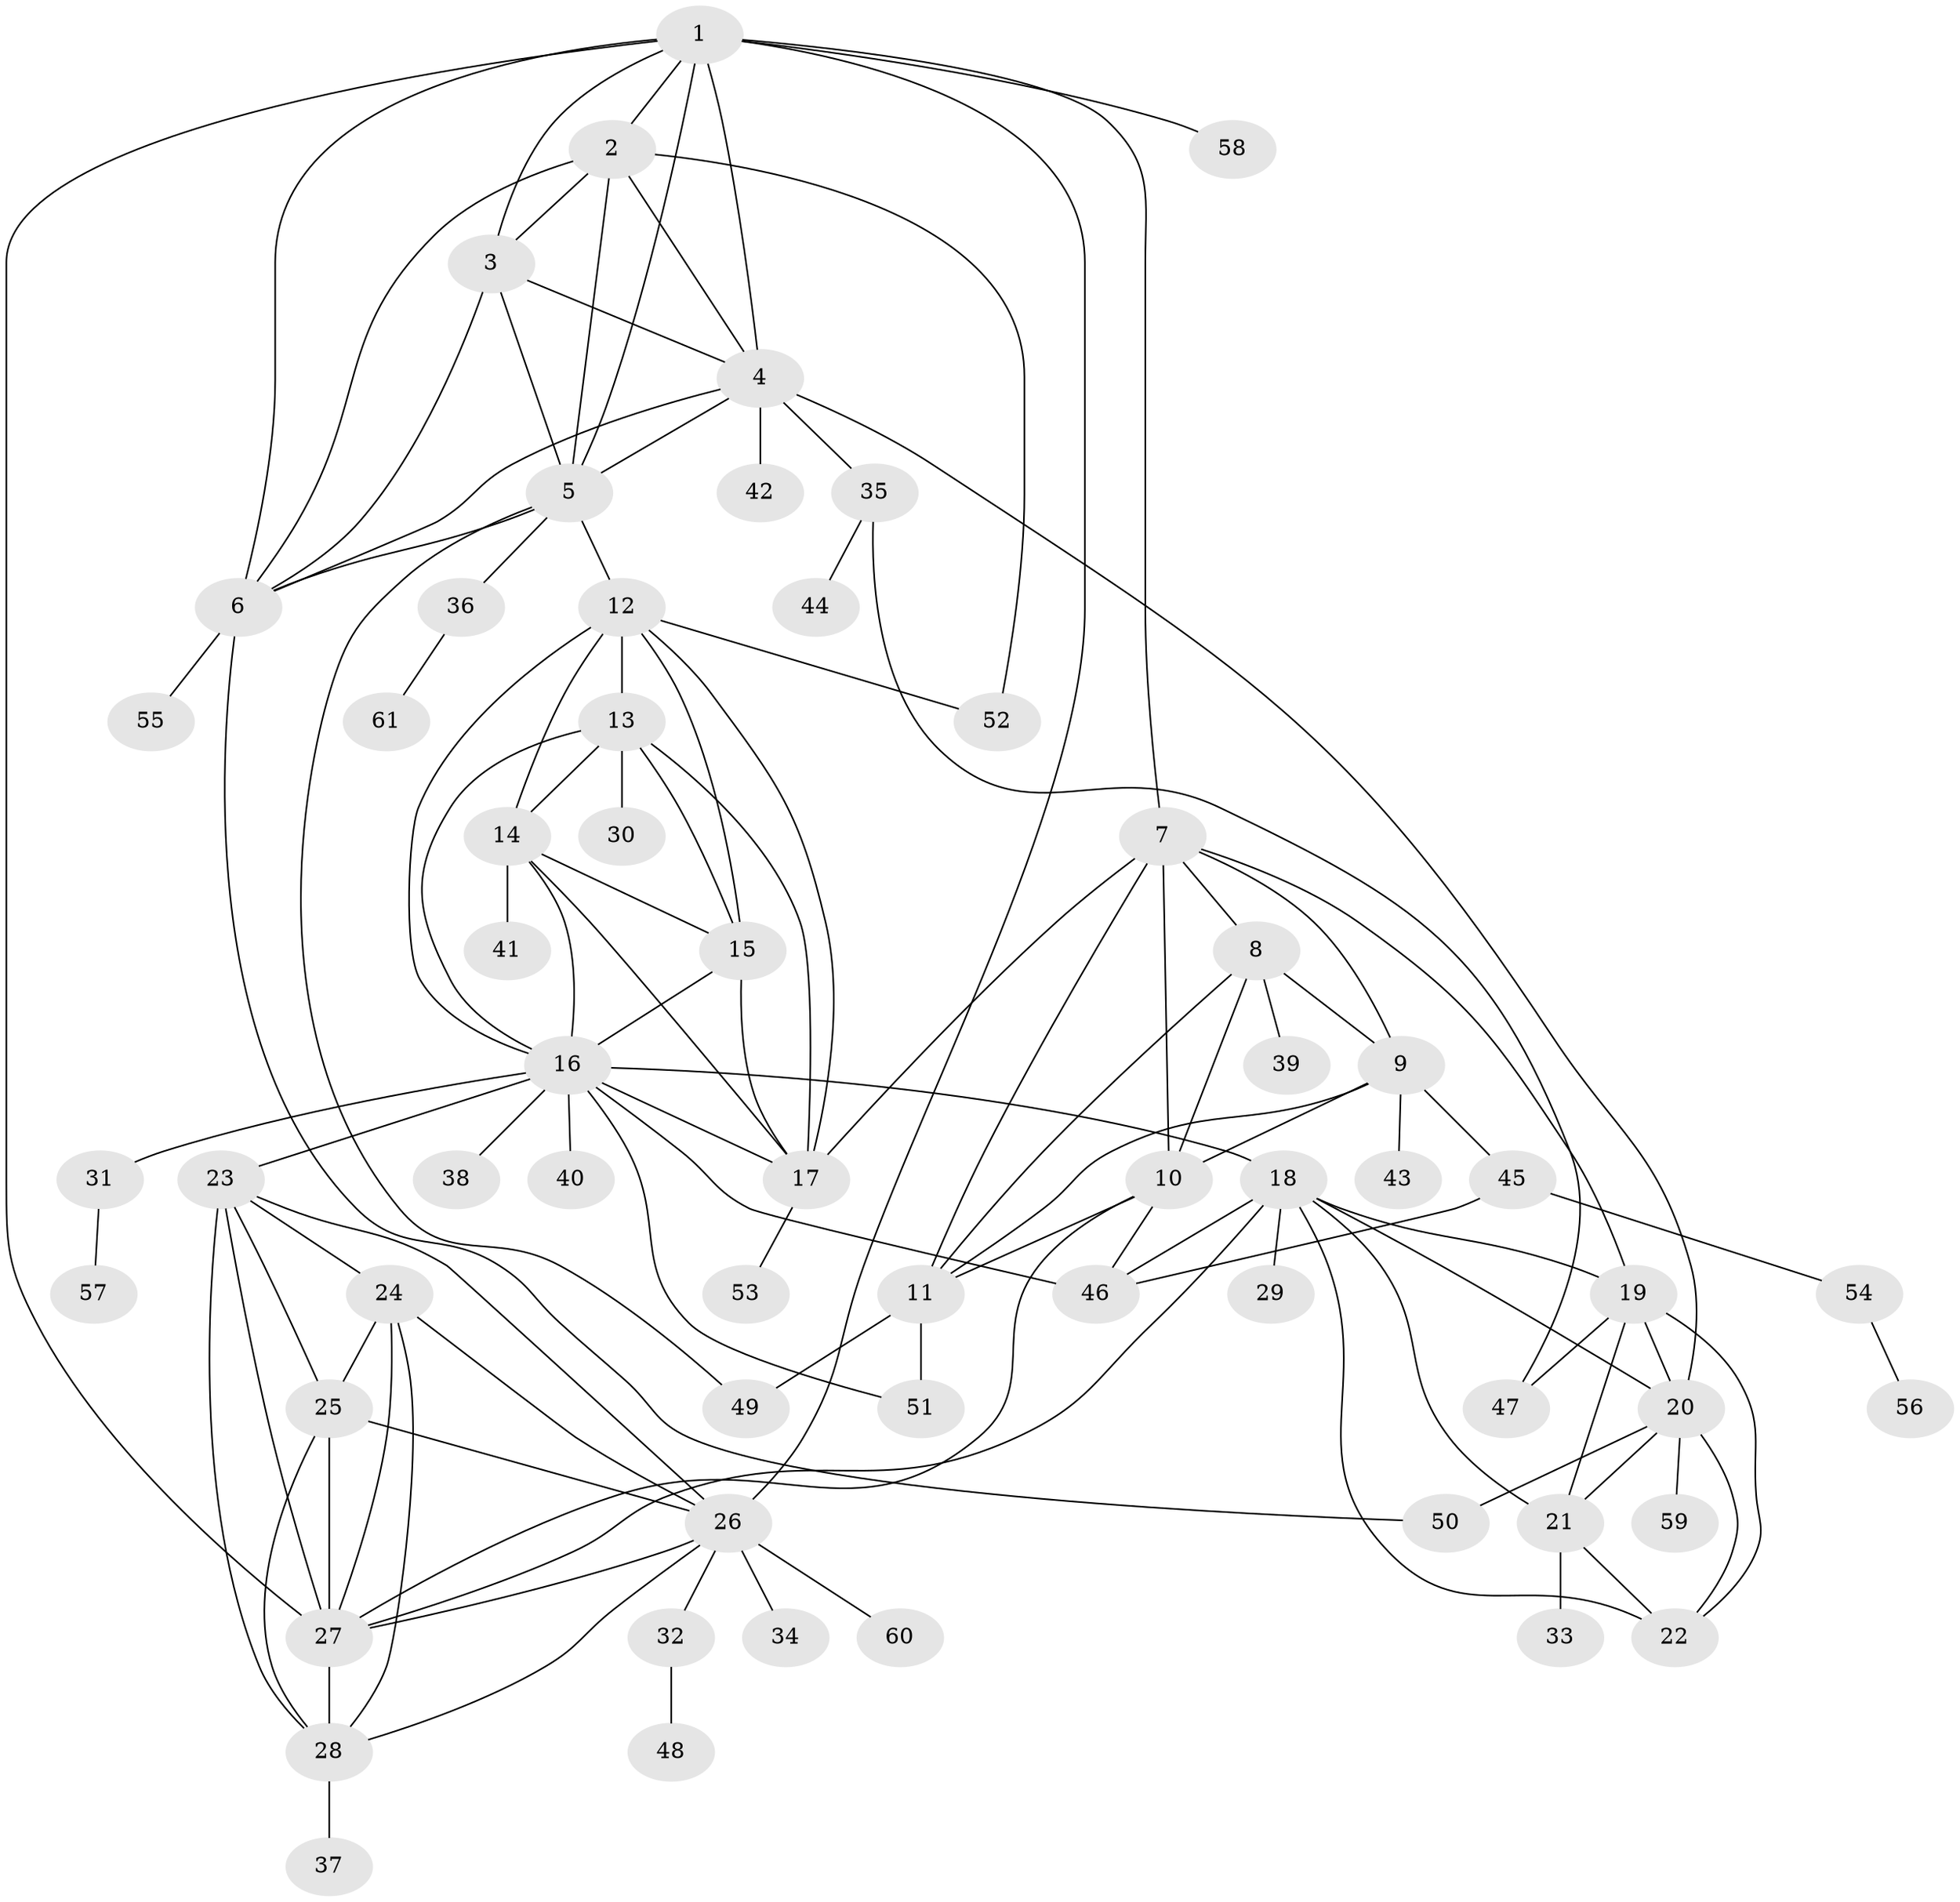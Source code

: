 // original degree distribution, {10: 0.03278688524590164, 9: 0.06557377049180328, 6: 0.02459016393442623, 11: 0.01639344262295082, 5: 0.00819672131147541, 8: 0.040983606557377046, 14: 0.00819672131147541, 7: 0.04918032786885246, 2: 0.09836065573770492, 1: 0.5983606557377049, 3: 0.04918032786885246, 4: 0.00819672131147541}
// Generated by graph-tools (version 1.1) at 2025/37/03/09/25 02:37:19]
// undirected, 61 vertices, 117 edges
graph export_dot {
graph [start="1"]
  node [color=gray90,style=filled];
  1;
  2;
  3;
  4;
  5;
  6;
  7;
  8;
  9;
  10;
  11;
  12;
  13;
  14;
  15;
  16;
  17;
  18;
  19;
  20;
  21;
  22;
  23;
  24;
  25;
  26;
  27;
  28;
  29;
  30;
  31;
  32;
  33;
  34;
  35;
  36;
  37;
  38;
  39;
  40;
  41;
  42;
  43;
  44;
  45;
  46;
  47;
  48;
  49;
  50;
  51;
  52;
  53;
  54;
  55;
  56;
  57;
  58;
  59;
  60;
  61;
  1 -- 2 [weight=1.0];
  1 -- 3 [weight=1.0];
  1 -- 4 [weight=1.0];
  1 -- 5 [weight=1.0];
  1 -- 6 [weight=1.0];
  1 -- 7 [weight=1.0];
  1 -- 26 [weight=1.0];
  1 -- 27 [weight=1.0];
  1 -- 58 [weight=1.0];
  2 -- 3 [weight=1.0];
  2 -- 4 [weight=1.0];
  2 -- 5 [weight=1.0];
  2 -- 6 [weight=1.0];
  2 -- 52 [weight=3.0];
  3 -- 4 [weight=1.0];
  3 -- 5 [weight=1.0];
  3 -- 6 [weight=1.0];
  4 -- 5 [weight=1.0];
  4 -- 6 [weight=1.0];
  4 -- 20 [weight=1.0];
  4 -- 35 [weight=1.0];
  4 -- 42 [weight=3.0];
  5 -- 6 [weight=1.0];
  5 -- 12 [weight=1.0];
  5 -- 36 [weight=1.0];
  5 -- 49 [weight=1.0];
  6 -- 50 [weight=1.0];
  6 -- 55 [weight=2.0];
  7 -- 8 [weight=2.0];
  7 -- 9 [weight=1.0];
  7 -- 10 [weight=1.0];
  7 -- 11 [weight=1.0];
  7 -- 17 [weight=1.0];
  7 -- 19 [weight=1.0];
  8 -- 9 [weight=2.0];
  8 -- 10 [weight=2.0];
  8 -- 11 [weight=2.0];
  8 -- 39 [weight=4.0];
  9 -- 10 [weight=1.0];
  9 -- 11 [weight=1.0];
  9 -- 43 [weight=2.0];
  9 -- 45 [weight=1.0];
  10 -- 11 [weight=1.0];
  10 -- 27 [weight=1.0];
  10 -- 46 [weight=3.0];
  11 -- 49 [weight=1.0];
  11 -- 51 [weight=1.0];
  12 -- 13 [weight=1.0];
  12 -- 14 [weight=1.0];
  12 -- 15 [weight=1.0];
  12 -- 16 [weight=1.0];
  12 -- 17 [weight=1.0];
  12 -- 52 [weight=1.0];
  13 -- 14 [weight=1.0];
  13 -- 15 [weight=1.0];
  13 -- 16 [weight=1.0];
  13 -- 17 [weight=1.0];
  13 -- 30 [weight=2.0];
  14 -- 15 [weight=1.0];
  14 -- 16 [weight=1.0];
  14 -- 17 [weight=1.0];
  14 -- 41 [weight=2.0];
  15 -- 16 [weight=1.0];
  15 -- 17 [weight=1.0];
  16 -- 17 [weight=1.0];
  16 -- 18 [weight=1.0];
  16 -- 23 [weight=1.0];
  16 -- 31 [weight=1.0];
  16 -- 38 [weight=1.0];
  16 -- 40 [weight=2.0];
  16 -- 46 [weight=1.0];
  16 -- 51 [weight=1.0];
  17 -- 53 [weight=1.0];
  18 -- 19 [weight=2.0];
  18 -- 20 [weight=2.0];
  18 -- 21 [weight=2.0];
  18 -- 22 [weight=3.0];
  18 -- 27 [weight=1.0];
  18 -- 29 [weight=1.0];
  18 -- 46 [weight=1.0];
  19 -- 20 [weight=1.0];
  19 -- 21 [weight=1.0];
  19 -- 22 [weight=1.0];
  19 -- 47 [weight=2.0];
  20 -- 21 [weight=1.0];
  20 -- 22 [weight=1.0];
  20 -- 50 [weight=1.0];
  20 -- 59 [weight=1.0];
  21 -- 22 [weight=1.0];
  21 -- 33 [weight=5.0];
  23 -- 24 [weight=1.0];
  23 -- 25 [weight=1.0];
  23 -- 26 [weight=1.0];
  23 -- 27 [weight=1.0];
  23 -- 28 [weight=1.0];
  24 -- 25 [weight=1.0];
  24 -- 26 [weight=1.0];
  24 -- 27 [weight=1.0];
  24 -- 28 [weight=1.0];
  25 -- 26 [weight=1.0];
  25 -- 27 [weight=5.0];
  25 -- 28 [weight=1.0];
  26 -- 27 [weight=1.0];
  26 -- 28 [weight=1.0];
  26 -- 32 [weight=1.0];
  26 -- 34 [weight=1.0];
  26 -- 60 [weight=1.0];
  27 -- 28 [weight=1.0];
  28 -- 37 [weight=1.0];
  31 -- 57 [weight=1.0];
  32 -- 48 [weight=1.0];
  35 -- 44 [weight=1.0];
  35 -- 47 [weight=1.0];
  36 -- 61 [weight=1.0];
  45 -- 46 [weight=1.0];
  45 -- 54 [weight=1.0];
  54 -- 56 [weight=1.0];
}

